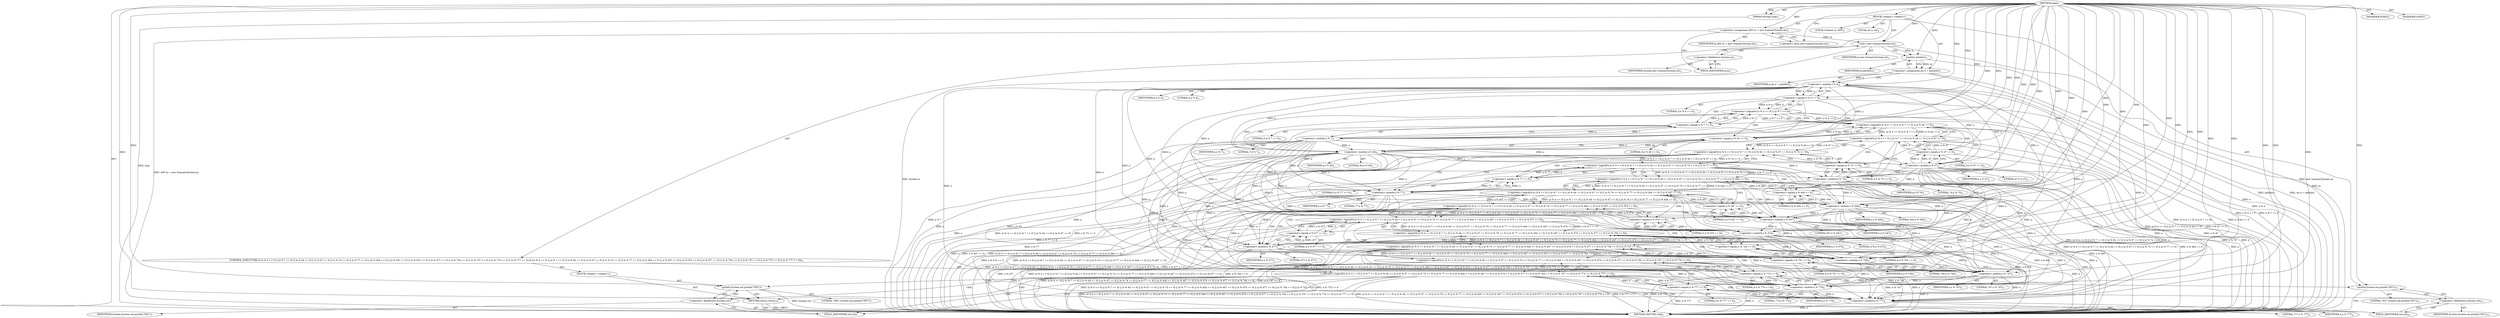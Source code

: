 digraph "main" {  
"19" [label = <(METHOD,main)<SUB>1</SUB>> ]
"20" [label = <(PARAM,String[] args)<SUB>1</SUB>> ]
"21" [label = <(BLOCK,&lt;empty&gt;,&lt;empty&gt;)<SUB>1</SUB>> ]
"4" [label = <(LOCAL,Scanner in: ANY)<SUB>2</SUB>> ]
"22" [label = <(&lt;operator&gt;.assignment,ANY in = new Scanner(System.in))<SUB>2</SUB>> ]
"23" [label = <(IDENTIFIER,in,ANY in = new Scanner(System.in))<SUB>2</SUB>> ]
"24" [label = <(&lt;operator&gt;.alloc,new Scanner(System.in))<SUB>2</SUB>> ]
"25" [label = <(&lt;init&gt;,new Scanner(System.in))<SUB>2</SUB>> ]
"3" [label = <(IDENTIFIER,in,new Scanner(System.in))<SUB>2</SUB>> ]
"26" [label = <(&lt;operator&gt;.fieldAccess,System.in)<SUB>2</SUB>> ]
"27" [label = <(IDENTIFIER,System,new Scanner(System.in))<SUB>2</SUB>> ]
"28" [label = <(FIELD_IDENTIFIER,in,in)<SUB>2</SUB>> ]
"29" [label = <(LOCAL,int n: int)<SUB>3</SUB>> ]
"30" [label = <(&lt;operator&gt;.assignment,int n = nextInt())<SUB>3</SUB>> ]
"31" [label = <(IDENTIFIER,n,int n = nextInt())<SUB>3</SUB>> ]
"32" [label = <(nextInt,nextInt())<SUB>3</SUB>> ]
"33" [label = <(IDENTIFIER,in,nextInt())<SUB>3</SUB>> ]
"34" [label = <(CONTROL_STRUCTURE,if ((n % 4 == 0) || (n % 7 == 0) || (n % 44 == 0) || (n % 47 == 0) || (n % 74 == 0) || (n % 77 == 0) || (n % 444 == 0) || (n % 447 == 0) || (n % 474 == 0) || (n % 477 == 0) || (n % 744 == 0) || (n % 747 == 0) || (n % 774 == 0) || (n % 777 == 0)),if ((n % 4 == 0) || (n % 7 == 0) || (n % 44 == 0) || (n % 47 == 0) || (n % 74 == 0) || (n % 77 == 0) || (n % 444 == 0) || (n % 447 == 0) || (n % 474 == 0) || (n % 477 == 0) || (n % 744 == 0) || (n % 747 == 0) || (n % 774 == 0) || (n % 777 == 0)))<SUB>4</SUB>> ]
"35" [label = <(&lt;operator&gt;.logicalOr,(n % 4 == 0) || (n % 7 == 0) || (n % 44 == 0) || (n % 47 == 0) || (n % 74 == 0) || (n % 77 == 0) || (n % 444 == 0) || (n % 447 == 0) || (n % 474 == 0) || (n % 477 == 0) || (n % 744 == 0) || (n % 747 == 0) || (n % 774 == 0) || (n % 777 == 0))<SUB>4</SUB>> ]
"36" [label = <(&lt;operator&gt;.logicalOr,(n % 4 == 0) || (n % 7 == 0) || (n % 44 == 0) || (n % 47 == 0) || (n % 74 == 0) || (n % 77 == 0) || (n % 444 == 0) || (n % 447 == 0) || (n % 474 == 0) || (n % 477 == 0) || (n % 744 == 0) || (n % 747 == 0) || (n % 774 == 0))<SUB>4</SUB>> ]
"37" [label = <(&lt;operator&gt;.logicalOr,(n % 4 == 0) || (n % 7 == 0) || (n % 44 == 0) || (n % 47 == 0) || (n % 74 == 0) || (n % 77 == 0) || (n % 444 == 0) || (n % 447 == 0) || (n % 474 == 0) || (n % 477 == 0) || (n % 744 == 0) || (n % 747 == 0))<SUB>4</SUB>> ]
"38" [label = <(&lt;operator&gt;.logicalOr,(n % 4 == 0) || (n % 7 == 0) || (n % 44 == 0) || (n % 47 == 0) || (n % 74 == 0) || (n % 77 == 0) || (n % 444 == 0) || (n % 447 == 0) || (n % 474 == 0) || (n % 477 == 0) || (n % 744 == 0))<SUB>4</SUB>> ]
"39" [label = <(&lt;operator&gt;.logicalOr,(n % 4 == 0) || (n % 7 == 0) || (n % 44 == 0) || (n % 47 == 0) || (n % 74 == 0) || (n % 77 == 0) || (n % 444 == 0) || (n % 447 == 0) || (n % 474 == 0) || (n % 477 == 0))<SUB>4</SUB>> ]
"40" [label = <(&lt;operator&gt;.logicalOr,(n % 4 == 0) || (n % 7 == 0) || (n % 44 == 0) || (n % 47 == 0) || (n % 74 == 0) || (n % 77 == 0) || (n % 444 == 0) || (n % 447 == 0) || (n % 474 == 0))<SUB>4</SUB>> ]
"41" [label = <(&lt;operator&gt;.logicalOr,(n % 4 == 0) || (n % 7 == 0) || (n % 44 == 0) || (n % 47 == 0) || (n % 74 == 0) || (n % 77 == 0) || (n % 444 == 0) || (n % 447 == 0))<SUB>4</SUB>> ]
"42" [label = <(&lt;operator&gt;.logicalOr,(n % 4 == 0) || (n % 7 == 0) || (n % 44 == 0) || (n % 47 == 0) || (n % 74 == 0) || (n % 77 == 0) || (n % 444 == 0))<SUB>4</SUB>> ]
"43" [label = <(&lt;operator&gt;.logicalOr,(n % 4 == 0) || (n % 7 == 0) || (n % 44 == 0) || (n % 47 == 0) || (n % 74 == 0) || (n % 77 == 0))<SUB>4</SUB>> ]
"44" [label = <(&lt;operator&gt;.logicalOr,(n % 4 == 0) || (n % 7 == 0) || (n % 44 == 0) || (n % 47 == 0) || (n % 74 == 0))<SUB>4</SUB>> ]
"45" [label = <(&lt;operator&gt;.logicalOr,(n % 4 == 0) || (n % 7 == 0) || (n % 44 == 0) || (n % 47 == 0))<SUB>4</SUB>> ]
"46" [label = <(&lt;operator&gt;.logicalOr,(n % 4 == 0) || (n % 7 == 0) || (n % 44 == 0))<SUB>4</SUB>> ]
"47" [label = <(&lt;operator&gt;.logicalOr,(n % 4 == 0) || (n % 7 == 0))<SUB>4</SUB>> ]
"48" [label = <(&lt;operator&gt;.equals,n % 4 == 0)<SUB>4</SUB>> ]
"49" [label = <(&lt;operator&gt;.modulo,n % 4)<SUB>4</SUB>> ]
"50" [label = <(IDENTIFIER,n,n % 4)<SUB>4</SUB>> ]
"51" [label = <(LITERAL,4,n % 4)<SUB>4</SUB>> ]
"52" [label = <(LITERAL,0,n % 4 == 0)<SUB>4</SUB>> ]
"53" [label = <(&lt;operator&gt;.equals,n % 7 == 0)<SUB>4</SUB>> ]
"54" [label = <(&lt;operator&gt;.modulo,n % 7)<SUB>4</SUB>> ]
"55" [label = <(IDENTIFIER,n,n % 7)<SUB>4</SUB>> ]
"56" [label = <(LITERAL,7,n % 7)<SUB>4</SUB>> ]
"57" [label = <(LITERAL,0,n % 7 == 0)<SUB>4</SUB>> ]
"58" [label = <(&lt;operator&gt;.equals,n % 44 == 0)<SUB>4</SUB>> ]
"59" [label = <(&lt;operator&gt;.modulo,n % 44)<SUB>4</SUB>> ]
"60" [label = <(IDENTIFIER,n,n % 44)<SUB>4</SUB>> ]
"61" [label = <(LITERAL,44,n % 44)<SUB>4</SUB>> ]
"62" [label = <(LITERAL,0,n % 44 == 0)<SUB>4</SUB>> ]
"63" [label = <(&lt;operator&gt;.equals,n % 47 == 0)<SUB>4</SUB>> ]
"64" [label = <(&lt;operator&gt;.modulo,n % 47)<SUB>4</SUB>> ]
"65" [label = <(IDENTIFIER,n,n % 47)<SUB>4</SUB>> ]
"66" [label = <(LITERAL,47,n % 47)<SUB>4</SUB>> ]
"67" [label = <(LITERAL,0,n % 47 == 0)<SUB>4</SUB>> ]
"68" [label = <(&lt;operator&gt;.equals,n % 74 == 0)<SUB>4</SUB>> ]
"69" [label = <(&lt;operator&gt;.modulo,n % 74)<SUB>4</SUB>> ]
"70" [label = <(IDENTIFIER,n,n % 74)<SUB>4</SUB>> ]
"71" [label = <(LITERAL,74,n % 74)<SUB>4</SUB>> ]
"72" [label = <(LITERAL,0,n % 74 == 0)<SUB>4</SUB>> ]
"73" [label = <(&lt;operator&gt;.equals,n % 77 == 0)<SUB>4</SUB>> ]
"74" [label = <(&lt;operator&gt;.modulo,n % 77)<SUB>4</SUB>> ]
"75" [label = <(IDENTIFIER,n,n % 77)<SUB>4</SUB>> ]
"76" [label = <(LITERAL,77,n % 77)<SUB>4</SUB>> ]
"77" [label = <(LITERAL,0,n % 77 == 0)<SUB>4</SUB>> ]
"78" [label = <(&lt;operator&gt;.equals,n % 444 == 0)<SUB>5</SUB>> ]
"79" [label = <(&lt;operator&gt;.modulo,n % 444)<SUB>5</SUB>> ]
"80" [label = <(IDENTIFIER,n,n % 444)<SUB>5</SUB>> ]
"81" [label = <(LITERAL,444,n % 444)<SUB>5</SUB>> ]
"82" [label = <(LITERAL,0,n % 444 == 0)<SUB>5</SUB>> ]
"83" [label = <(&lt;operator&gt;.equals,n % 447 == 0)<SUB>5</SUB>> ]
"84" [label = <(&lt;operator&gt;.modulo,n % 447)<SUB>5</SUB>> ]
"85" [label = <(IDENTIFIER,n,n % 447)<SUB>5</SUB>> ]
"86" [label = <(LITERAL,447,n % 447)<SUB>5</SUB>> ]
"87" [label = <(LITERAL,0,n % 447 == 0)<SUB>5</SUB>> ]
"88" [label = <(&lt;operator&gt;.equals,n % 474 == 0)<SUB>5</SUB>> ]
"89" [label = <(&lt;operator&gt;.modulo,n % 474)<SUB>5</SUB>> ]
"90" [label = <(IDENTIFIER,n,n % 474)<SUB>5</SUB>> ]
"91" [label = <(LITERAL,474,n % 474)<SUB>5</SUB>> ]
"92" [label = <(LITERAL,0,n % 474 == 0)<SUB>5</SUB>> ]
"93" [label = <(&lt;operator&gt;.equals,n % 477 == 0)<SUB>5</SUB>> ]
"94" [label = <(&lt;operator&gt;.modulo,n % 477)<SUB>5</SUB>> ]
"95" [label = <(IDENTIFIER,n,n % 477)<SUB>5</SUB>> ]
"96" [label = <(LITERAL,477,n % 477)<SUB>5</SUB>> ]
"97" [label = <(LITERAL,0,n % 477 == 0)<SUB>5</SUB>> ]
"98" [label = <(&lt;operator&gt;.equals,n % 744 == 0)<SUB>5</SUB>> ]
"99" [label = <(&lt;operator&gt;.modulo,n % 744)<SUB>5</SUB>> ]
"100" [label = <(IDENTIFIER,n,n % 744)<SUB>5</SUB>> ]
"101" [label = <(LITERAL,744,n % 744)<SUB>5</SUB>> ]
"102" [label = <(LITERAL,0,n % 744 == 0)<SUB>5</SUB>> ]
"103" [label = <(&lt;operator&gt;.equals,n % 747 == 0)<SUB>6</SUB>> ]
"104" [label = <(&lt;operator&gt;.modulo,n % 747)<SUB>6</SUB>> ]
"105" [label = <(IDENTIFIER,n,n % 747)<SUB>6</SUB>> ]
"106" [label = <(LITERAL,747,n % 747)<SUB>6</SUB>> ]
"107" [label = <(LITERAL,0,n % 747 == 0)<SUB>6</SUB>> ]
"108" [label = <(&lt;operator&gt;.equals,n % 774 == 0)<SUB>6</SUB>> ]
"109" [label = <(&lt;operator&gt;.modulo,n % 774)<SUB>6</SUB>> ]
"110" [label = <(IDENTIFIER,n,n % 774)<SUB>6</SUB>> ]
"111" [label = <(LITERAL,774,n % 774)<SUB>6</SUB>> ]
"112" [label = <(LITERAL,0,n % 774 == 0)<SUB>6</SUB>> ]
"113" [label = <(&lt;operator&gt;.equals,n % 777 == 0)<SUB>6</SUB>> ]
"114" [label = <(&lt;operator&gt;.modulo,n % 777)<SUB>6</SUB>> ]
"115" [label = <(IDENTIFIER,n,n % 777)<SUB>6</SUB>> ]
"116" [label = <(LITERAL,777,n % 777)<SUB>6</SUB>> ]
"117" [label = <(LITERAL,0,n % 777 == 0)<SUB>6</SUB>> ]
"118" [label = <(BLOCK,&lt;empty&gt;,&lt;empty&gt;)<SUB>6</SUB>> ]
"119" [label = <(println,System.out.println(&quot;YES&quot;))<SUB>7</SUB>> ]
"120" [label = <(&lt;operator&gt;.fieldAccess,System.out)<SUB>7</SUB>> ]
"121" [label = <(IDENTIFIER,System,System.out.println(&quot;YES&quot;))<SUB>7</SUB>> ]
"122" [label = <(FIELD_IDENTIFIER,out,out)<SUB>7</SUB>> ]
"123" [label = <(LITERAL,&quot;YES&quot;,System.out.println(&quot;YES&quot;))<SUB>7</SUB>> ]
"124" [label = <(RETURN,return;,return;)<SUB>8</SUB>> ]
"125" [label = <(println,System.out.println(&quot;NO&quot;))<SUB>10</SUB>> ]
"126" [label = <(&lt;operator&gt;.fieldAccess,System.out)<SUB>10</SUB>> ]
"127" [label = <(IDENTIFIER,System,System.out.println(&quot;NO&quot;))<SUB>10</SUB>> ]
"128" [label = <(FIELD_IDENTIFIER,out,out)<SUB>10</SUB>> ]
"129" [label = <(LITERAL,&quot;NO&quot;,System.out.println(&quot;NO&quot;))<SUB>10</SUB>> ]
"130" [label = <(MODIFIER,PUBLIC)> ]
"131" [label = <(MODIFIER,STATIC)> ]
"132" [label = <(METHOD_RETURN,void)<SUB>1</SUB>> ]
  "19" -> "20"  [ label = "AST: "] 
  "19" -> "21"  [ label = "AST: "] 
  "19" -> "130"  [ label = "AST: "] 
  "19" -> "131"  [ label = "AST: "] 
  "19" -> "132"  [ label = "AST: "] 
  "21" -> "4"  [ label = "AST: "] 
  "21" -> "22"  [ label = "AST: "] 
  "21" -> "25"  [ label = "AST: "] 
  "21" -> "29"  [ label = "AST: "] 
  "21" -> "30"  [ label = "AST: "] 
  "21" -> "34"  [ label = "AST: "] 
  "21" -> "125"  [ label = "AST: "] 
  "22" -> "23"  [ label = "AST: "] 
  "22" -> "24"  [ label = "AST: "] 
  "25" -> "3"  [ label = "AST: "] 
  "25" -> "26"  [ label = "AST: "] 
  "26" -> "27"  [ label = "AST: "] 
  "26" -> "28"  [ label = "AST: "] 
  "30" -> "31"  [ label = "AST: "] 
  "30" -> "32"  [ label = "AST: "] 
  "32" -> "33"  [ label = "AST: "] 
  "34" -> "35"  [ label = "AST: "] 
  "34" -> "118"  [ label = "AST: "] 
  "35" -> "36"  [ label = "AST: "] 
  "35" -> "113"  [ label = "AST: "] 
  "36" -> "37"  [ label = "AST: "] 
  "36" -> "108"  [ label = "AST: "] 
  "37" -> "38"  [ label = "AST: "] 
  "37" -> "103"  [ label = "AST: "] 
  "38" -> "39"  [ label = "AST: "] 
  "38" -> "98"  [ label = "AST: "] 
  "39" -> "40"  [ label = "AST: "] 
  "39" -> "93"  [ label = "AST: "] 
  "40" -> "41"  [ label = "AST: "] 
  "40" -> "88"  [ label = "AST: "] 
  "41" -> "42"  [ label = "AST: "] 
  "41" -> "83"  [ label = "AST: "] 
  "42" -> "43"  [ label = "AST: "] 
  "42" -> "78"  [ label = "AST: "] 
  "43" -> "44"  [ label = "AST: "] 
  "43" -> "73"  [ label = "AST: "] 
  "44" -> "45"  [ label = "AST: "] 
  "44" -> "68"  [ label = "AST: "] 
  "45" -> "46"  [ label = "AST: "] 
  "45" -> "63"  [ label = "AST: "] 
  "46" -> "47"  [ label = "AST: "] 
  "46" -> "58"  [ label = "AST: "] 
  "47" -> "48"  [ label = "AST: "] 
  "47" -> "53"  [ label = "AST: "] 
  "48" -> "49"  [ label = "AST: "] 
  "48" -> "52"  [ label = "AST: "] 
  "49" -> "50"  [ label = "AST: "] 
  "49" -> "51"  [ label = "AST: "] 
  "53" -> "54"  [ label = "AST: "] 
  "53" -> "57"  [ label = "AST: "] 
  "54" -> "55"  [ label = "AST: "] 
  "54" -> "56"  [ label = "AST: "] 
  "58" -> "59"  [ label = "AST: "] 
  "58" -> "62"  [ label = "AST: "] 
  "59" -> "60"  [ label = "AST: "] 
  "59" -> "61"  [ label = "AST: "] 
  "63" -> "64"  [ label = "AST: "] 
  "63" -> "67"  [ label = "AST: "] 
  "64" -> "65"  [ label = "AST: "] 
  "64" -> "66"  [ label = "AST: "] 
  "68" -> "69"  [ label = "AST: "] 
  "68" -> "72"  [ label = "AST: "] 
  "69" -> "70"  [ label = "AST: "] 
  "69" -> "71"  [ label = "AST: "] 
  "73" -> "74"  [ label = "AST: "] 
  "73" -> "77"  [ label = "AST: "] 
  "74" -> "75"  [ label = "AST: "] 
  "74" -> "76"  [ label = "AST: "] 
  "78" -> "79"  [ label = "AST: "] 
  "78" -> "82"  [ label = "AST: "] 
  "79" -> "80"  [ label = "AST: "] 
  "79" -> "81"  [ label = "AST: "] 
  "83" -> "84"  [ label = "AST: "] 
  "83" -> "87"  [ label = "AST: "] 
  "84" -> "85"  [ label = "AST: "] 
  "84" -> "86"  [ label = "AST: "] 
  "88" -> "89"  [ label = "AST: "] 
  "88" -> "92"  [ label = "AST: "] 
  "89" -> "90"  [ label = "AST: "] 
  "89" -> "91"  [ label = "AST: "] 
  "93" -> "94"  [ label = "AST: "] 
  "93" -> "97"  [ label = "AST: "] 
  "94" -> "95"  [ label = "AST: "] 
  "94" -> "96"  [ label = "AST: "] 
  "98" -> "99"  [ label = "AST: "] 
  "98" -> "102"  [ label = "AST: "] 
  "99" -> "100"  [ label = "AST: "] 
  "99" -> "101"  [ label = "AST: "] 
  "103" -> "104"  [ label = "AST: "] 
  "103" -> "107"  [ label = "AST: "] 
  "104" -> "105"  [ label = "AST: "] 
  "104" -> "106"  [ label = "AST: "] 
  "108" -> "109"  [ label = "AST: "] 
  "108" -> "112"  [ label = "AST: "] 
  "109" -> "110"  [ label = "AST: "] 
  "109" -> "111"  [ label = "AST: "] 
  "113" -> "114"  [ label = "AST: "] 
  "113" -> "117"  [ label = "AST: "] 
  "114" -> "115"  [ label = "AST: "] 
  "114" -> "116"  [ label = "AST: "] 
  "118" -> "119"  [ label = "AST: "] 
  "118" -> "124"  [ label = "AST: "] 
  "119" -> "120"  [ label = "AST: "] 
  "119" -> "123"  [ label = "AST: "] 
  "120" -> "121"  [ label = "AST: "] 
  "120" -> "122"  [ label = "AST: "] 
  "125" -> "126"  [ label = "AST: "] 
  "125" -> "129"  [ label = "AST: "] 
  "126" -> "127"  [ label = "AST: "] 
  "126" -> "128"  [ label = "AST: "] 
  "22" -> "28"  [ label = "CFG: "] 
  "25" -> "32"  [ label = "CFG: "] 
  "30" -> "49"  [ label = "CFG: "] 
  "125" -> "132"  [ label = "CFG: "] 
  "24" -> "22"  [ label = "CFG: "] 
  "26" -> "25"  [ label = "CFG: "] 
  "32" -> "30"  [ label = "CFG: "] 
  "35" -> "122"  [ label = "CFG: "] 
  "35" -> "128"  [ label = "CFG: "] 
  "126" -> "125"  [ label = "CFG: "] 
  "28" -> "26"  [ label = "CFG: "] 
  "36" -> "35"  [ label = "CFG: "] 
  "36" -> "114"  [ label = "CFG: "] 
  "113" -> "35"  [ label = "CFG: "] 
  "119" -> "124"  [ label = "CFG: "] 
  "124" -> "132"  [ label = "CFG: "] 
  "128" -> "126"  [ label = "CFG: "] 
  "37" -> "36"  [ label = "CFG: "] 
  "37" -> "109"  [ label = "CFG: "] 
  "108" -> "36"  [ label = "CFG: "] 
  "114" -> "113"  [ label = "CFG: "] 
  "120" -> "119"  [ label = "CFG: "] 
  "38" -> "37"  [ label = "CFG: "] 
  "38" -> "104"  [ label = "CFG: "] 
  "103" -> "37"  [ label = "CFG: "] 
  "109" -> "108"  [ label = "CFG: "] 
  "122" -> "120"  [ label = "CFG: "] 
  "39" -> "38"  [ label = "CFG: "] 
  "39" -> "99"  [ label = "CFG: "] 
  "98" -> "38"  [ label = "CFG: "] 
  "104" -> "103"  [ label = "CFG: "] 
  "40" -> "39"  [ label = "CFG: "] 
  "40" -> "94"  [ label = "CFG: "] 
  "93" -> "39"  [ label = "CFG: "] 
  "99" -> "98"  [ label = "CFG: "] 
  "41" -> "40"  [ label = "CFG: "] 
  "41" -> "89"  [ label = "CFG: "] 
  "88" -> "40"  [ label = "CFG: "] 
  "94" -> "93"  [ label = "CFG: "] 
  "42" -> "41"  [ label = "CFG: "] 
  "42" -> "84"  [ label = "CFG: "] 
  "83" -> "41"  [ label = "CFG: "] 
  "89" -> "88"  [ label = "CFG: "] 
  "43" -> "42"  [ label = "CFG: "] 
  "43" -> "79"  [ label = "CFG: "] 
  "78" -> "42"  [ label = "CFG: "] 
  "84" -> "83"  [ label = "CFG: "] 
  "44" -> "43"  [ label = "CFG: "] 
  "44" -> "74"  [ label = "CFG: "] 
  "73" -> "43"  [ label = "CFG: "] 
  "79" -> "78"  [ label = "CFG: "] 
  "45" -> "44"  [ label = "CFG: "] 
  "45" -> "69"  [ label = "CFG: "] 
  "68" -> "44"  [ label = "CFG: "] 
  "74" -> "73"  [ label = "CFG: "] 
  "46" -> "45"  [ label = "CFG: "] 
  "46" -> "64"  [ label = "CFG: "] 
  "63" -> "45"  [ label = "CFG: "] 
  "69" -> "68"  [ label = "CFG: "] 
  "47" -> "46"  [ label = "CFG: "] 
  "47" -> "59"  [ label = "CFG: "] 
  "58" -> "46"  [ label = "CFG: "] 
  "64" -> "63"  [ label = "CFG: "] 
  "48" -> "47"  [ label = "CFG: "] 
  "48" -> "54"  [ label = "CFG: "] 
  "53" -> "47"  [ label = "CFG: "] 
  "59" -> "58"  [ label = "CFG: "] 
  "49" -> "48"  [ label = "CFG: "] 
  "54" -> "53"  [ label = "CFG: "] 
  "19" -> "24"  [ label = "CFG: "] 
  "124" -> "132"  [ label = "DDG: &lt;RET&gt;"] 
  "20" -> "132"  [ label = "DDG: args"] 
  "22" -> "132"  [ label = "DDG: ANY in = new Scanner(System.in)"] 
  "25" -> "132"  [ label = "DDG: System.in"] 
  "25" -> "132"  [ label = "DDG: new Scanner(System.in)"] 
  "32" -> "132"  [ label = "DDG: in"] 
  "30" -> "132"  [ label = "DDG: nextInt()"] 
  "30" -> "132"  [ label = "DDG: int n = nextInt()"] 
  "49" -> "132"  [ label = "DDG: n"] 
  "48" -> "132"  [ label = "DDG: n % 4"] 
  "47" -> "132"  [ label = "DDG: n % 4 == 0"] 
  "54" -> "132"  [ label = "DDG: n"] 
  "53" -> "132"  [ label = "DDG: n % 7"] 
  "47" -> "132"  [ label = "DDG: n % 7 == 0"] 
  "46" -> "132"  [ label = "DDG: (n % 4 == 0) || (n % 7 == 0)"] 
  "59" -> "132"  [ label = "DDG: n"] 
  "58" -> "132"  [ label = "DDG: n % 44"] 
  "46" -> "132"  [ label = "DDG: n % 44 == 0"] 
  "45" -> "132"  [ label = "DDG: (n % 4 == 0) || (n % 7 == 0) || (n % 44 == 0)"] 
  "64" -> "132"  [ label = "DDG: n"] 
  "63" -> "132"  [ label = "DDG: n % 47"] 
  "45" -> "132"  [ label = "DDG: n % 47 == 0"] 
  "44" -> "132"  [ label = "DDG: (n % 4 == 0) || (n % 7 == 0) || (n % 44 == 0) || (n % 47 == 0)"] 
  "69" -> "132"  [ label = "DDG: n"] 
  "68" -> "132"  [ label = "DDG: n % 74"] 
  "44" -> "132"  [ label = "DDG: n % 74 == 0"] 
  "43" -> "132"  [ label = "DDG: (n % 4 == 0) || (n % 7 == 0) || (n % 44 == 0) || (n % 47 == 0) || (n % 74 == 0)"] 
  "74" -> "132"  [ label = "DDG: n"] 
  "73" -> "132"  [ label = "DDG: n % 77"] 
  "43" -> "132"  [ label = "DDG: n % 77 == 0"] 
  "42" -> "132"  [ label = "DDG: (n % 4 == 0) || (n % 7 == 0) || (n % 44 == 0) || (n % 47 == 0) || (n % 74 == 0) || (n % 77 == 0)"] 
  "79" -> "132"  [ label = "DDG: n"] 
  "78" -> "132"  [ label = "DDG: n % 444"] 
  "42" -> "132"  [ label = "DDG: n % 444 == 0"] 
  "41" -> "132"  [ label = "DDG: (n % 4 == 0) || (n % 7 == 0) || (n % 44 == 0) || (n % 47 == 0) || (n % 74 == 0) || (n % 77 == 0) || (n % 444 == 0)"] 
  "84" -> "132"  [ label = "DDG: n"] 
  "83" -> "132"  [ label = "DDG: n % 447"] 
  "41" -> "132"  [ label = "DDG: n % 447 == 0"] 
  "40" -> "132"  [ label = "DDG: (n % 4 == 0) || (n % 7 == 0) || (n % 44 == 0) || (n % 47 == 0) || (n % 74 == 0) || (n % 77 == 0) || (n % 444 == 0) || (n % 447 == 0)"] 
  "89" -> "132"  [ label = "DDG: n"] 
  "88" -> "132"  [ label = "DDG: n % 474"] 
  "40" -> "132"  [ label = "DDG: n % 474 == 0"] 
  "39" -> "132"  [ label = "DDG: (n % 4 == 0) || (n % 7 == 0) || (n % 44 == 0) || (n % 47 == 0) || (n % 74 == 0) || (n % 77 == 0) || (n % 444 == 0) || (n % 447 == 0) || (n % 474 == 0)"] 
  "94" -> "132"  [ label = "DDG: n"] 
  "93" -> "132"  [ label = "DDG: n % 477"] 
  "39" -> "132"  [ label = "DDG: n % 477 == 0"] 
  "38" -> "132"  [ label = "DDG: (n % 4 == 0) || (n % 7 == 0) || (n % 44 == 0) || (n % 47 == 0) || (n % 74 == 0) || (n % 77 == 0) || (n % 444 == 0) || (n % 447 == 0) || (n % 474 == 0) || (n % 477 == 0)"] 
  "99" -> "132"  [ label = "DDG: n"] 
  "98" -> "132"  [ label = "DDG: n % 744"] 
  "38" -> "132"  [ label = "DDG: n % 744 == 0"] 
  "37" -> "132"  [ label = "DDG: (n % 4 == 0) || (n % 7 == 0) || (n % 44 == 0) || (n % 47 == 0) || (n % 74 == 0) || (n % 77 == 0) || (n % 444 == 0) || (n % 447 == 0) || (n % 474 == 0) || (n % 477 == 0) || (n % 744 == 0)"] 
  "104" -> "132"  [ label = "DDG: n"] 
  "103" -> "132"  [ label = "DDG: n % 747"] 
  "37" -> "132"  [ label = "DDG: n % 747 == 0"] 
  "36" -> "132"  [ label = "DDG: (n % 4 == 0) || (n % 7 == 0) || (n % 44 == 0) || (n % 47 == 0) || (n % 74 == 0) || (n % 77 == 0) || (n % 444 == 0) || (n % 447 == 0) || (n % 474 == 0) || (n % 477 == 0) || (n % 744 == 0) || (n % 747 == 0)"] 
  "109" -> "132"  [ label = "DDG: n"] 
  "108" -> "132"  [ label = "DDG: n % 774"] 
  "36" -> "132"  [ label = "DDG: n % 774 == 0"] 
  "35" -> "132"  [ label = "DDG: (n % 4 == 0) || (n % 7 == 0) || (n % 44 == 0) || (n % 47 == 0) || (n % 74 == 0) || (n % 77 == 0) || (n % 444 == 0) || (n % 447 == 0) || (n % 474 == 0) || (n % 477 == 0) || (n % 744 == 0) || (n % 747 == 0) || (n % 774 == 0)"] 
  "114" -> "132"  [ label = "DDG: n"] 
  "113" -> "132"  [ label = "DDG: n % 777"] 
  "35" -> "132"  [ label = "DDG: n % 777 == 0"] 
  "35" -> "132"  [ label = "DDG: (n % 4 == 0) || (n % 7 == 0) || (n % 44 == 0) || (n % 47 == 0) || (n % 74 == 0) || (n % 77 == 0) || (n % 444 == 0) || (n % 447 == 0) || (n % 474 == 0) || (n % 477 == 0) || (n % 744 == 0) || (n % 747 == 0) || (n % 774 == 0) || (n % 777 == 0)"] 
  "119" -> "132"  [ label = "DDG: System.out"] 
  "19" -> "20"  [ label = "DDG: "] 
  "19" -> "22"  [ label = "DDG: "] 
  "32" -> "30"  [ label = "DDG: in"] 
  "22" -> "25"  [ label = "DDG: in"] 
  "19" -> "25"  [ label = "DDG: "] 
  "19" -> "125"  [ label = "DDG: "] 
  "25" -> "32"  [ label = "DDG: in"] 
  "19" -> "32"  [ label = "DDG: "] 
  "36" -> "35"  [ label = "DDG: (n % 4 == 0) || (n % 7 == 0) || (n % 44 == 0) || (n % 47 == 0) || (n % 74 == 0) || (n % 77 == 0) || (n % 444 == 0) || (n % 447 == 0) || (n % 474 == 0) || (n % 477 == 0) || (n % 744 == 0) || (n % 747 == 0)"] 
  "36" -> "35"  [ label = "DDG: n % 774 == 0"] 
  "113" -> "35"  [ label = "DDG: n % 777"] 
  "113" -> "35"  [ label = "DDG: 0"] 
  "19" -> "124"  [ label = "DDG: "] 
  "37" -> "36"  [ label = "DDG: (n % 4 == 0) || (n % 7 == 0) || (n % 44 == 0) || (n % 47 == 0) || (n % 74 == 0) || (n % 77 == 0) || (n % 444 == 0) || (n % 447 == 0) || (n % 474 == 0) || (n % 477 == 0) || (n % 744 == 0)"] 
  "37" -> "36"  [ label = "DDG: n % 747 == 0"] 
  "108" -> "36"  [ label = "DDG: n % 774"] 
  "108" -> "36"  [ label = "DDG: 0"] 
  "114" -> "113"  [ label = "DDG: n"] 
  "114" -> "113"  [ label = "DDG: 777"] 
  "19" -> "113"  [ label = "DDG: "] 
  "19" -> "119"  [ label = "DDG: "] 
  "38" -> "37"  [ label = "DDG: (n % 4 == 0) || (n % 7 == 0) || (n % 44 == 0) || (n % 47 == 0) || (n % 74 == 0) || (n % 77 == 0) || (n % 444 == 0) || (n % 447 == 0) || (n % 474 == 0) || (n % 477 == 0)"] 
  "38" -> "37"  [ label = "DDG: n % 744 == 0"] 
  "103" -> "37"  [ label = "DDG: n % 747"] 
  "103" -> "37"  [ label = "DDG: 0"] 
  "109" -> "108"  [ label = "DDG: n"] 
  "109" -> "108"  [ label = "DDG: 774"] 
  "19" -> "108"  [ label = "DDG: "] 
  "49" -> "114"  [ label = "DDG: n"] 
  "54" -> "114"  [ label = "DDG: n"] 
  "59" -> "114"  [ label = "DDG: n"] 
  "64" -> "114"  [ label = "DDG: n"] 
  "69" -> "114"  [ label = "DDG: n"] 
  "74" -> "114"  [ label = "DDG: n"] 
  "79" -> "114"  [ label = "DDG: n"] 
  "84" -> "114"  [ label = "DDG: n"] 
  "89" -> "114"  [ label = "DDG: n"] 
  "94" -> "114"  [ label = "DDG: n"] 
  "99" -> "114"  [ label = "DDG: n"] 
  "104" -> "114"  [ label = "DDG: n"] 
  "109" -> "114"  [ label = "DDG: n"] 
  "19" -> "114"  [ label = "DDG: "] 
  "39" -> "38"  [ label = "DDG: (n % 4 == 0) || (n % 7 == 0) || (n % 44 == 0) || (n % 47 == 0) || (n % 74 == 0) || (n % 77 == 0) || (n % 444 == 0) || (n % 447 == 0) || (n % 474 == 0)"] 
  "39" -> "38"  [ label = "DDG: n % 477 == 0"] 
  "98" -> "38"  [ label = "DDG: n % 744"] 
  "98" -> "38"  [ label = "DDG: 0"] 
  "104" -> "103"  [ label = "DDG: n"] 
  "104" -> "103"  [ label = "DDG: 747"] 
  "19" -> "103"  [ label = "DDG: "] 
  "49" -> "109"  [ label = "DDG: n"] 
  "54" -> "109"  [ label = "DDG: n"] 
  "59" -> "109"  [ label = "DDG: n"] 
  "64" -> "109"  [ label = "DDG: n"] 
  "69" -> "109"  [ label = "DDG: n"] 
  "74" -> "109"  [ label = "DDG: n"] 
  "79" -> "109"  [ label = "DDG: n"] 
  "84" -> "109"  [ label = "DDG: n"] 
  "89" -> "109"  [ label = "DDG: n"] 
  "94" -> "109"  [ label = "DDG: n"] 
  "99" -> "109"  [ label = "DDG: n"] 
  "104" -> "109"  [ label = "DDG: n"] 
  "19" -> "109"  [ label = "DDG: "] 
  "40" -> "39"  [ label = "DDG: (n % 4 == 0) || (n % 7 == 0) || (n % 44 == 0) || (n % 47 == 0) || (n % 74 == 0) || (n % 77 == 0) || (n % 444 == 0) || (n % 447 == 0)"] 
  "40" -> "39"  [ label = "DDG: n % 474 == 0"] 
  "93" -> "39"  [ label = "DDG: n % 477"] 
  "93" -> "39"  [ label = "DDG: 0"] 
  "99" -> "98"  [ label = "DDG: n"] 
  "99" -> "98"  [ label = "DDG: 744"] 
  "19" -> "98"  [ label = "DDG: "] 
  "49" -> "104"  [ label = "DDG: n"] 
  "54" -> "104"  [ label = "DDG: n"] 
  "59" -> "104"  [ label = "DDG: n"] 
  "64" -> "104"  [ label = "DDG: n"] 
  "69" -> "104"  [ label = "DDG: n"] 
  "74" -> "104"  [ label = "DDG: n"] 
  "79" -> "104"  [ label = "DDG: n"] 
  "84" -> "104"  [ label = "DDG: n"] 
  "89" -> "104"  [ label = "DDG: n"] 
  "94" -> "104"  [ label = "DDG: n"] 
  "99" -> "104"  [ label = "DDG: n"] 
  "19" -> "104"  [ label = "DDG: "] 
  "41" -> "40"  [ label = "DDG: (n % 4 == 0) || (n % 7 == 0) || (n % 44 == 0) || (n % 47 == 0) || (n % 74 == 0) || (n % 77 == 0) || (n % 444 == 0)"] 
  "41" -> "40"  [ label = "DDG: n % 447 == 0"] 
  "88" -> "40"  [ label = "DDG: n % 474"] 
  "88" -> "40"  [ label = "DDG: 0"] 
  "94" -> "93"  [ label = "DDG: n"] 
  "94" -> "93"  [ label = "DDG: 477"] 
  "19" -> "93"  [ label = "DDG: "] 
  "49" -> "99"  [ label = "DDG: n"] 
  "54" -> "99"  [ label = "DDG: n"] 
  "59" -> "99"  [ label = "DDG: n"] 
  "64" -> "99"  [ label = "DDG: n"] 
  "69" -> "99"  [ label = "DDG: n"] 
  "74" -> "99"  [ label = "DDG: n"] 
  "79" -> "99"  [ label = "DDG: n"] 
  "84" -> "99"  [ label = "DDG: n"] 
  "89" -> "99"  [ label = "DDG: n"] 
  "94" -> "99"  [ label = "DDG: n"] 
  "19" -> "99"  [ label = "DDG: "] 
  "42" -> "41"  [ label = "DDG: (n % 4 == 0) || (n % 7 == 0) || (n % 44 == 0) || (n % 47 == 0) || (n % 74 == 0) || (n % 77 == 0)"] 
  "42" -> "41"  [ label = "DDG: n % 444 == 0"] 
  "83" -> "41"  [ label = "DDG: n % 447"] 
  "83" -> "41"  [ label = "DDG: 0"] 
  "89" -> "88"  [ label = "DDG: n"] 
  "89" -> "88"  [ label = "DDG: 474"] 
  "19" -> "88"  [ label = "DDG: "] 
  "49" -> "94"  [ label = "DDG: n"] 
  "54" -> "94"  [ label = "DDG: n"] 
  "59" -> "94"  [ label = "DDG: n"] 
  "64" -> "94"  [ label = "DDG: n"] 
  "69" -> "94"  [ label = "DDG: n"] 
  "74" -> "94"  [ label = "DDG: n"] 
  "79" -> "94"  [ label = "DDG: n"] 
  "84" -> "94"  [ label = "DDG: n"] 
  "89" -> "94"  [ label = "DDG: n"] 
  "19" -> "94"  [ label = "DDG: "] 
  "43" -> "42"  [ label = "DDG: (n % 4 == 0) || (n % 7 == 0) || (n % 44 == 0) || (n % 47 == 0) || (n % 74 == 0)"] 
  "43" -> "42"  [ label = "DDG: n % 77 == 0"] 
  "78" -> "42"  [ label = "DDG: n % 444"] 
  "78" -> "42"  [ label = "DDG: 0"] 
  "84" -> "83"  [ label = "DDG: n"] 
  "84" -> "83"  [ label = "DDG: 447"] 
  "19" -> "83"  [ label = "DDG: "] 
  "49" -> "89"  [ label = "DDG: n"] 
  "54" -> "89"  [ label = "DDG: n"] 
  "59" -> "89"  [ label = "DDG: n"] 
  "64" -> "89"  [ label = "DDG: n"] 
  "69" -> "89"  [ label = "DDG: n"] 
  "74" -> "89"  [ label = "DDG: n"] 
  "79" -> "89"  [ label = "DDG: n"] 
  "84" -> "89"  [ label = "DDG: n"] 
  "19" -> "89"  [ label = "DDG: "] 
  "44" -> "43"  [ label = "DDG: (n % 4 == 0) || (n % 7 == 0) || (n % 44 == 0) || (n % 47 == 0)"] 
  "44" -> "43"  [ label = "DDG: n % 74 == 0"] 
  "73" -> "43"  [ label = "DDG: n % 77"] 
  "73" -> "43"  [ label = "DDG: 0"] 
  "79" -> "78"  [ label = "DDG: n"] 
  "79" -> "78"  [ label = "DDG: 444"] 
  "19" -> "78"  [ label = "DDG: "] 
  "49" -> "84"  [ label = "DDG: n"] 
  "54" -> "84"  [ label = "DDG: n"] 
  "59" -> "84"  [ label = "DDG: n"] 
  "64" -> "84"  [ label = "DDG: n"] 
  "69" -> "84"  [ label = "DDG: n"] 
  "74" -> "84"  [ label = "DDG: n"] 
  "79" -> "84"  [ label = "DDG: n"] 
  "19" -> "84"  [ label = "DDG: "] 
  "45" -> "44"  [ label = "DDG: (n % 4 == 0) || (n % 7 == 0) || (n % 44 == 0)"] 
  "45" -> "44"  [ label = "DDG: n % 47 == 0"] 
  "68" -> "44"  [ label = "DDG: n % 74"] 
  "68" -> "44"  [ label = "DDG: 0"] 
  "74" -> "73"  [ label = "DDG: n"] 
  "74" -> "73"  [ label = "DDG: 77"] 
  "19" -> "73"  [ label = "DDG: "] 
  "49" -> "79"  [ label = "DDG: n"] 
  "54" -> "79"  [ label = "DDG: n"] 
  "59" -> "79"  [ label = "DDG: n"] 
  "64" -> "79"  [ label = "DDG: n"] 
  "69" -> "79"  [ label = "DDG: n"] 
  "74" -> "79"  [ label = "DDG: n"] 
  "19" -> "79"  [ label = "DDG: "] 
  "46" -> "45"  [ label = "DDG: (n % 4 == 0) || (n % 7 == 0)"] 
  "46" -> "45"  [ label = "DDG: n % 44 == 0"] 
  "63" -> "45"  [ label = "DDG: n % 47"] 
  "63" -> "45"  [ label = "DDG: 0"] 
  "69" -> "68"  [ label = "DDG: n"] 
  "69" -> "68"  [ label = "DDG: 74"] 
  "19" -> "68"  [ label = "DDG: "] 
  "49" -> "74"  [ label = "DDG: n"] 
  "54" -> "74"  [ label = "DDG: n"] 
  "59" -> "74"  [ label = "DDG: n"] 
  "64" -> "74"  [ label = "DDG: n"] 
  "69" -> "74"  [ label = "DDG: n"] 
  "19" -> "74"  [ label = "DDG: "] 
  "47" -> "46"  [ label = "DDG: n % 4 == 0"] 
  "47" -> "46"  [ label = "DDG: n % 7 == 0"] 
  "58" -> "46"  [ label = "DDG: n % 44"] 
  "58" -> "46"  [ label = "DDG: 0"] 
  "64" -> "63"  [ label = "DDG: n"] 
  "64" -> "63"  [ label = "DDG: 47"] 
  "19" -> "63"  [ label = "DDG: "] 
  "49" -> "69"  [ label = "DDG: n"] 
  "54" -> "69"  [ label = "DDG: n"] 
  "59" -> "69"  [ label = "DDG: n"] 
  "64" -> "69"  [ label = "DDG: n"] 
  "19" -> "69"  [ label = "DDG: "] 
  "48" -> "47"  [ label = "DDG: n % 4"] 
  "48" -> "47"  [ label = "DDG: 0"] 
  "53" -> "47"  [ label = "DDG: n % 7"] 
  "53" -> "47"  [ label = "DDG: 0"] 
  "59" -> "58"  [ label = "DDG: n"] 
  "59" -> "58"  [ label = "DDG: 44"] 
  "19" -> "58"  [ label = "DDG: "] 
  "49" -> "64"  [ label = "DDG: n"] 
  "54" -> "64"  [ label = "DDG: n"] 
  "59" -> "64"  [ label = "DDG: n"] 
  "19" -> "64"  [ label = "DDG: "] 
  "49" -> "48"  [ label = "DDG: n"] 
  "49" -> "48"  [ label = "DDG: 4"] 
  "19" -> "48"  [ label = "DDG: "] 
  "54" -> "53"  [ label = "DDG: n"] 
  "54" -> "53"  [ label = "DDG: 7"] 
  "19" -> "53"  [ label = "DDG: "] 
  "49" -> "59"  [ label = "DDG: n"] 
  "54" -> "59"  [ label = "DDG: n"] 
  "19" -> "59"  [ label = "DDG: "] 
  "30" -> "49"  [ label = "DDG: n"] 
  "19" -> "49"  [ label = "DDG: "] 
  "49" -> "54"  [ label = "DDG: n"] 
  "19" -> "54"  [ label = "DDG: "] 
  "35" -> "120"  [ label = "CDG: "] 
  "35" -> "122"  [ label = "CDG: "] 
  "35" -> "128"  [ label = "CDG: "] 
  "35" -> "119"  [ label = "CDG: "] 
  "35" -> "126"  [ label = "CDG: "] 
  "35" -> "124"  [ label = "CDG: "] 
  "35" -> "125"  [ label = "CDG: "] 
  "36" -> "113"  [ label = "CDG: "] 
  "36" -> "114"  [ label = "CDG: "] 
  "37" -> "108"  [ label = "CDG: "] 
  "37" -> "109"  [ label = "CDG: "] 
  "38" -> "103"  [ label = "CDG: "] 
  "38" -> "104"  [ label = "CDG: "] 
  "39" -> "98"  [ label = "CDG: "] 
  "39" -> "99"  [ label = "CDG: "] 
  "40" -> "94"  [ label = "CDG: "] 
  "40" -> "93"  [ label = "CDG: "] 
  "41" -> "89"  [ label = "CDG: "] 
  "41" -> "88"  [ label = "CDG: "] 
  "42" -> "84"  [ label = "CDG: "] 
  "42" -> "83"  [ label = "CDG: "] 
  "43" -> "79"  [ label = "CDG: "] 
  "43" -> "78"  [ label = "CDG: "] 
  "44" -> "73"  [ label = "CDG: "] 
  "44" -> "74"  [ label = "CDG: "] 
  "45" -> "68"  [ label = "CDG: "] 
  "45" -> "69"  [ label = "CDG: "] 
  "46" -> "64"  [ label = "CDG: "] 
  "46" -> "63"  [ label = "CDG: "] 
  "47" -> "59"  [ label = "CDG: "] 
  "47" -> "58"  [ label = "CDG: "] 
  "48" -> "54"  [ label = "CDG: "] 
  "48" -> "53"  [ label = "CDG: "] 
}
